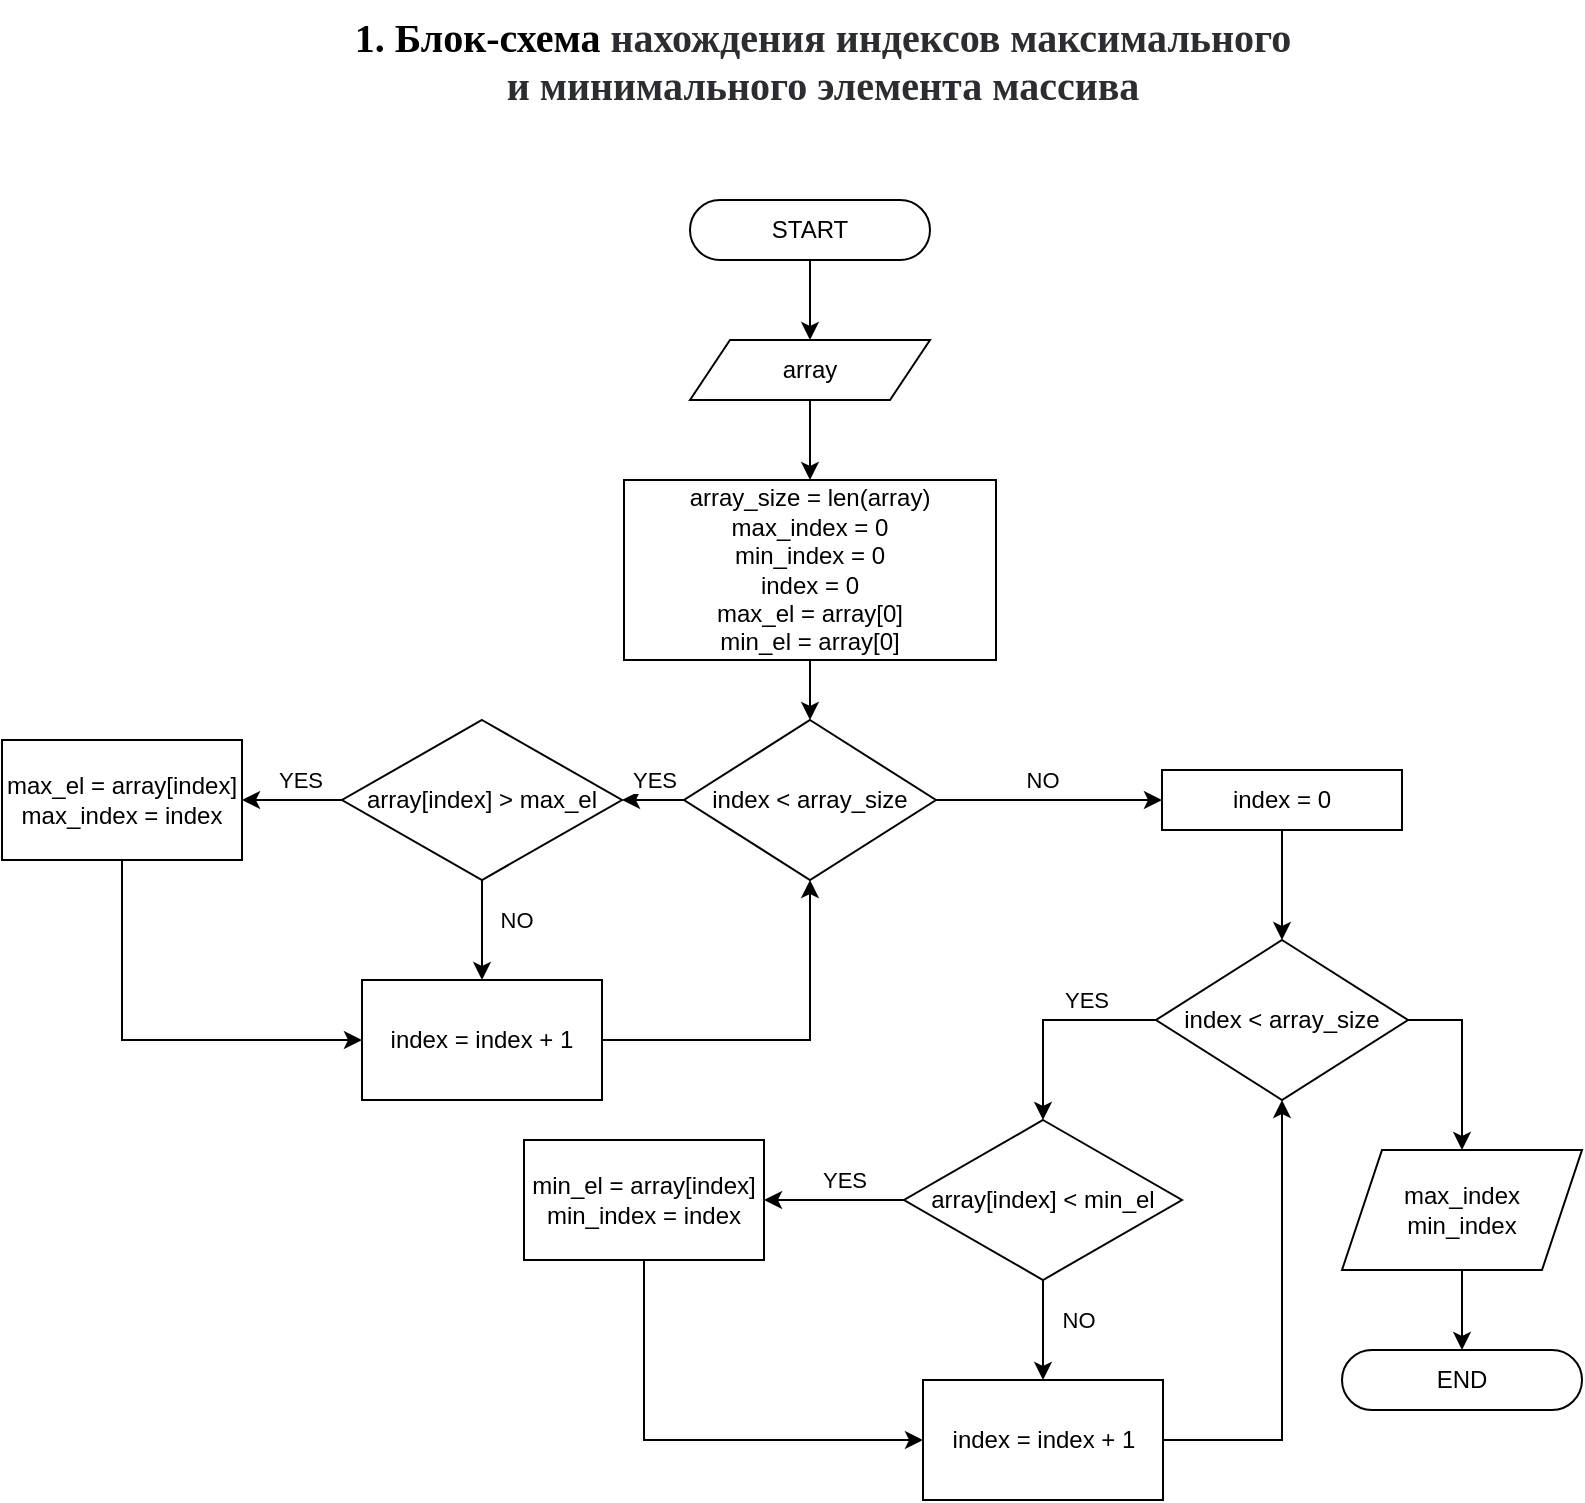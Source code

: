 <mxfile version="20.6.2" type="github" pages="4">
  <diagram id="C_xQxgZUEL-zpAp4bc_l" name="Страница 1">
    <mxGraphModel dx="1374" dy="829" grid="1" gridSize="10" guides="1" tooltips="1" connect="1" arrows="1" fold="1" page="1" pageScale="1" pageWidth="827" pageHeight="1169" math="0" shadow="0">
      <root>
        <mxCell id="0" />
        <mxCell id="1" parent="0" />
        <mxCell id="tp6-Ydi6VWiKopPlQBAF-1" value="&lt;div style=&quot;text-align: left;&quot;&gt;&lt;font style=&quot;background-color: initial; font-size: 20px;&quot; face=&quot;Times New Roman&quot;&gt;1. Блок-схема&amp;nbsp;&lt;span style=&quot;color: rgb(44, 45, 48); text-align: left; background-color: rgb(255, 255, 255);&quot;&gt;нахождения&amp;nbsp;&lt;/span&gt;&lt;/font&gt;&lt;span style=&quot;background-color: initial; font-size: 20px;&quot;&gt;&lt;font face=&quot;Times New Roman&quot; color=&quot;#2c2d30&quot;&gt;индексов максимального&lt;/font&gt;&lt;/span&gt;&lt;/div&gt;&lt;div style=&quot;&quot;&gt;&lt;span style=&quot;background-color: initial; font-size: 20px;&quot;&gt;&lt;font face=&quot;Times New Roman&quot; color=&quot;#2c2d30&quot;&gt;и минимального элемента массива&lt;/font&gt;&lt;/span&gt;&lt;/div&gt;" style="text;html=1;align=center;verticalAlign=middle;resizable=0;points=[];autosize=1;strokeColor=none;fillColor=none;fontStyle=1" vertex="1" parent="1">
          <mxGeometry x="175" y="10" width="490" height="60" as="geometry" />
        </mxCell>
        <mxCell id="tp6-Ydi6VWiKopPlQBAF-6" style="edgeStyle=orthogonalEdgeStyle;rounded=0;orthogonalLoop=1;jettySize=auto;html=1;exitX=0.5;exitY=1;exitDx=0;exitDy=0;entryX=0.5;entryY=0;entryDx=0;entryDy=0;" edge="1" parent="1" source="tp6-Ydi6VWiKopPlQBAF-2" target="tp6-Ydi6VWiKopPlQBAF-4">
          <mxGeometry relative="1" as="geometry" />
        </mxCell>
        <mxCell id="tp6-Ydi6VWiKopPlQBAF-2" value="START" style="rounded=1;whiteSpace=wrap;html=1;arcSize=50;" vertex="1" parent="1">
          <mxGeometry x="354" y="110" width="120" height="30" as="geometry" />
        </mxCell>
        <mxCell id="tp6-Ydi6VWiKopPlQBAF-3" value="END" style="rounded=1;whiteSpace=wrap;html=1;arcSize=50;" vertex="1" parent="1">
          <mxGeometry x="680" y="685" width="120" height="30" as="geometry" />
        </mxCell>
        <mxCell id="tp6-Ydi6VWiKopPlQBAF-8" style="edgeStyle=orthogonalEdgeStyle;rounded=0;orthogonalLoop=1;jettySize=auto;html=1;exitX=0.5;exitY=1;exitDx=0;exitDy=0;entryX=0.5;entryY=0;entryDx=0;entryDy=0;" edge="1" parent="1" source="tp6-Ydi6VWiKopPlQBAF-4" target="tp6-Ydi6VWiKopPlQBAF-7">
          <mxGeometry relative="1" as="geometry" />
        </mxCell>
        <mxCell id="tp6-Ydi6VWiKopPlQBAF-4" value="array" style="shape=parallelogram;perimeter=parallelogramPerimeter;whiteSpace=wrap;html=1;fixedSize=1;" vertex="1" parent="1">
          <mxGeometry x="354" y="180" width="120" height="30" as="geometry" />
        </mxCell>
        <mxCell id="tp6-Ydi6VWiKopPlQBAF-5" style="edgeStyle=orthogonalEdgeStyle;rounded=0;orthogonalLoop=1;jettySize=auto;html=1;exitX=0.5;exitY=1;exitDx=0;exitDy=0;" edge="1" parent="1" source="tp6-Ydi6VWiKopPlQBAF-4" target="tp6-Ydi6VWiKopPlQBAF-4">
          <mxGeometry relative="1" as="geometry" />
        </mxCell>
        <mxCell id="tp6-Ydi6VWiKopPlQBAF-10" style="edgeStyle=orthogonalEdgeStyle;rounded=0;orthogonalLoop=1;jettySize=auto;html=1;exitX=0.5;exitY=1;exitDx=0;exitDy=0;entryX=0.5;entryY=0;entryDx=0;entryDy=0;" edge="1" parent="1" source="tp6-Ydi6VWiKopPlQBAF-7" target="tp6-Ydi6VWiKopPlQBAF-9">
          <mxGeometry relative="1" as="geometry" />
        </mxCell>
        <mxCell id="tp6-Ydi6VWiKopPlQBAF-7" value="array_size = len(array)&lt;br&gt;max_index = 0&lt;br&gt;min_index = 0&lt;br&gt;index = 0&lt;br&gt;max_el = array[0]&lt;br&gt;min_el = array[0]" style="rounded=0;whiteSpace=wrap;html=1;" vertex="1" parent="1">
          <mxGeometry x="321" y="250" width="186" height="90" as="geometry" />
        </mxCell>
        <mxCell id="tp6-Ydi6VWiKopPlQBAF-16" value="YES" style="edgeStyle=orthogonalEdgeStyle;rounded=0;orthogonalLoop=1;jettySize=auto;html=1;exitX=0;exitY=0.5;exitDx=0;exitDy=0;entryX=1;entryY=0.5;entryDx=0;entryDy=0;" edge="1" parent="1" source="tp6-Ydi6VWiKopPlQBAF-9" target="tp6-Ydi6VWiKopPlQBAF-13">
          <mxGeometry x="-0.046" y="-10" relative="1" as="geometry">
            <mxPoint as="offset" />
          </mxGeometry>
        </mxCell>
        <mxCell id="tp6-Ydi6VWiKopPlQBAF-24" value="NO" style="edgeStyle=orthogonalEdgeStyle;rounded=0;orthogonalLoop=1;jettySize=auto;html=1;exitX=1;exitY=0.5;exitDx=0;exitDy=0;entryX=0;entryY=0.5;entryDx=0;entryDy=0;" edge="1" parent="1" source="tp6-Ydi6VWiKopPlQBAF-9" target="tp6-Ydi6VWiKopPlQBAF-23">
          <mxGeometry x="-0.062" y="10" relative="1" as="geometry">
            <mxPoint as="offset" />
          </mxGeometry>
        </mxCell>
        <mxCell id="tp6-Ydi6VWiKopPlQBAF-9" value="index &amp;lt; array_size" style="rhombus;whiteSpace=wrap;html=1;" vertex="1" parent="1">
          <mxGeometry x="351" y="370" width="126" height="80" as="geometry" />
        </mxCell>
        <mxCell id="tp6-Ydi6VWiKopPlQBAF-27" style="edgeStyle=orthogonalEdgeStyle;rounded=0;orthogonalLoop=1;jettySize=auto;html=1;exitX=0.5;exitY=1;exitDx=0;exitDy=0;entryX=0.5;entryY=0;entryDx=0;entryDy=0;" edge="1" parent="1" source="tp6-Ydi6VWiKopPlQBAF-11" target="tp6-Ydi6VWiKopPlQBAF-3">
          <mxGeometry relative="1" as="geometry" />
        </mxCell>
        <mxCell id="tp6-Ydi6VWiKopPlQBAF-11" value="max_index&lt;br&gt;min_index" style="shape=parallelogram;perimeter=parallelogramPerimeter;whiteSpace=wrap;html=1;fixedSize=1;" vertex="1" parent="1">
          <mxGeometry x="680" y="585" width="120" height="60" as="geometry" />
        </mxCell>
        <mxCell id="tp6-Ydi6VWiKopPlQBAF-18" value="YES" style="edgeStyle=orthogonalEdgeStyle;rounded=0;orthogonalLoop=1;jettySize=auto;html=1;exitX=0;exitY=0.5;exitDx=0;exitDy=0;entryX=1;entryY=0.5;entryDx=0;entryDy=0;" edge="1" parent="1" source="tp6-Ydi6VWiKopPlQBAF-13" target="tp6-Ydi6VWiKopPlQBAF-17">
          <mxGeometry x="-0.143" y="-10" relative="1" as="geometry">
            <mxPoint as="offset" />
          </mxGeometry>
        </mxCell>
        <mxCell id="tp6-Ydi6VWiKopPlQBAF-21" value="NO" style="edgeStyle=orthogonalEdgeStyle;rounded=0;orthogonalLoop=1;jettySize=auto;html=1;exitX=0.5;exitY=1;exitDx=0;exitDy=0;entryX=0.5;entryY=0;entryDx=0;entryDy=0;" edge="1" parent="1" source="tp6-Ydi6VWiKopPlQBAF-13" target="tp6-Ydi6VWiKopPlQBAF-19">
          <mxGeometry x="-0.2" y="17" relative="1" as="geometry">
            <mxPoint as="offset" />
          </mxGeometry>
        </mxCell>
        <mxCell id="tp6-Ydi6VWiKopPlQBAF-13" value="array[index] &amp;gt; max_el" style="rhombus;whiteSpace=wrap;html=1;" vertex="1" parent="1">
          <mxGeometry x="180" y="370" width="140" height="80" as="geometry" />
        </mxCell>
        <mxCell id="tp6-Ydi6VWiKopPlQBAF-20" style="edgeStyle=orthogonalEdgeStyle;rounded=0;orthogonalLoop=1;jettySize=auto;html=1;exitX=0.5;exitY=1;exitDx=0;exitDy=0;entryX=0;entryY=0.5;entryDx=0;entryDy=0;" edge="1" parent="1" source="tp6-Ydi6VWiKopPlQBAF-17" target="tp6-Ydi6VWiKopPlQBAF-19">
          <mxGeometry relative="1" as="geometry" />
        </mxCell>
        <mxCell id="tp6-Ydi6VWiKopPlQBAF-17" value="max_el = array[index]&lt;br&gt;max_index = index" style="rounded=0;whiteSpace=wrap;html=1;" vertex="1" parent="1">
          <mxGeometry x="10" y="380" width="120" height="60" as="geometry" />
        </mxCell>
        <mxCell id="tp6-Ydi6VWiKopPlQBAF-22" style="edgeStyle=orthogonalEdgeStyle;rounded=0;orthogonalLoop=1;jettySize=auto;html=1;exitX=1;exitY=0.5;exitDx=0;exitDy=0;entryX=0.5;entryY=1;entryDx=0;entryDy=0;" edge="1" parent="1" source="tp6-Ydi6VWiKopPlQBAF-19" target="tp6-Ydi6VWiKopPlQBAF-9">
          <mxGeometry relative="1" as="geometry" />
        </mxCell>
        <mxCell id="tp6-Ydi6VWiKopPlQBAF-19" value="index = index + 1" style="rounded=0;whiteSpace=wrap;html=1;" vertex="1" parent="1">
          <mxGeometry x="190" y="500" width="120" height="60" as="geometry" />
        </mxCell>
        <mxCell id="tp6-Ydi6VWiKopPlQBAF-26" style="edgeStyle=orthogonalEdgeStyle;rounded=0;orthogonalLoop=1;jettySize=auto;html=1;exitX=0.5;exitY=1;exitDx=0;exitDy=0;entryX=0.5;entryY=0;entryDx=0;entryDy=0;" edge="1" parent="1" source="tp6-Ydi6VWiKopPlQBAF-23" target="tp6-Ydi6VWiKopPlQBAF-25">
          <mxGeometry relative="1" as="geometry" />
        </mxCell>
        <mxCell id="tp6-Ydi6VWiKopPlQBAF-23" value="index = 0" style="rounded=0;whiteSpace=wrap;html=1;" vertex="1" parent="1">
          <mxGeometry x="590" y="395" width="120" height="30" as="geometry" />
        </mxCell>
        <mxCell id="tp6-Ydi6VWiKopPlQBAF-34" value="YES" style="edgeStyle=orthogonalEdgeStyle;rounded=0;orthogonalLoop=1;jettySize=auto;html=1;exitX=0;exitY=0.5;exitDx=0;exitDy=0;entryX=0.5;entryY=0;entryDx=0;entryDy=0;" edge="1" parent="1" source="tp6-Ydi6VWiKopPlQBAF-25" target="tp6-Ydi6VWiKopPlQBAF-30">
          <mxGeometry x="-0.345" y="-10" relative="1" as="geometry">
            <mxPoint as="offset" />
          </mxGeometry>
        </mxCell>
        <mxCell id="tp6-Ydi6VWiKopPlQBAF-36" style="edgeStyle=orthogonalEdgeStyle;rounded=0;orthogonalLoop=1;jettySize=auto;html=1;exitX=1;exitY=0.5;exitDx=0;exitDy=0;entryX=0.5;entryY=0;entryDx=0;entryDy=0;" edge="1" parent="1" source="tp6-Ydi6VWiKopPlQBAF-25" target="tp6-Ydi6VWiKopPlQBAF-11">
          <mxGeometry relative="1" as="geometry" />
        </mxCell>
        <mxCell id="tp6-Ydi6VWiKopPlQBAF-25" value="index &amp;lt; array_size" style="rhombus;whiteSpace=wrap;html=1;" vertex="1" parent="1">
          <mxGeometry x="587" y="480" width="126" height="80" as="geometry" />
        </mxCell>
        <mxCell id="tp6-Ydi6VWiKopPlQBAF-28" value="YES" style="edgeStyle=orthogonalEdgeStyle;rounded=0;orthogonalLoop=1;jettySize=auto;html=1;exitX=0;exitY=0.5;exitDx=0;exitDy=0;entryX=1;entryY=0.5;entryDx=0;entryDy=0;" edge="1" parent="1" source="tp6-Ydi6VWiKopPlQBAF-30">
          <mxGeometry x="-0.143" y="-10" relative="1" as="geometry">
            <mxPoint x="391" y="610" as="targetPoint" />
            <mxPoint as="offset" />
          </mxGeometry>
        </mxCell>
        <mxCell id="tp6-Ydi6VWiKopPlQBAF-29" value="NO" style="edgeStyle=orthogonalEdgeStyle;rounded=0;orthogonalLoop=1;jettySize=auto;html=1;exitX=0.5;exitY=1;exitDx=0;exitDy=0;entryX=0.5;entryY=0;entryDx=0;entryDy=0;" edge="1" parent="1" source="tp6-Ydi6VWiKopPlQBAF-30" target="tp6-Ydi6VWiKopPlQBAF-32">
          <mxGeometry x="-0.2" y="17" relative="1" as="geometry">
            <mxPoint as="offset" />
          </mxGeometry>
        </mxCell>
        <mxCell id="tp6-Ydi6VWiKopPlQBAF-30" value="array[index] &amp;lt; min_el" style="rhombus;whiteSpace=wrap;html=1;" vertex="1" parent="1">
          <mxGeometry x="461" y="570" width="139" height="80" as="geometry" />
        </mxCell>
        <mxCell id="tp6-Ydi6VWiKopPlQBAF-31" style="edgeStyle=orthogonalEdgeStyle;rounded=0;orthogonalLoop=1;jettySize=auto;html=1;exitX=0.5;exitY=1;exitDx=0;exitDy=0;entryX=0;entryY=0.5;entryDx=0;entryDy=0;" edge="1" parent="1" target="tp6-Ydi6VWiKopPlQBAF-32">
          <mxGeometry relative="1" as="geometry">
            <mxPoint x="331" y="640" as="sourcePoint" />
            <Array as="points">
              <mxPoint x="331" y="730" />
            </Array>
          </mxGeometry>
        </mxCell>
        <mxCell id="tp6-Ydi6VWiKopPlQBAF-35" style="edgeStyle=orthogonalEdgeStyle;rounded=0;orthogonalLoop=1;jettySize=auto;html=1;exitX=1;exitY=0.5;exitDx=0;exitDy=0;entryX=0.5;entryY=1;entryDx=0;entryDy=0;" edge="1" parent="1" source="tp6-Ydi6VWiKopPlQBAF-32" target="tp6-Ydi6VWiKopPlQBAF-25">
          <mxGeometry relative="1" as="geometry" />
        </mxCell>
        <mxCell id="tp6-Ydi6VWiKopPlQBAF-32" value="index = index + 1" style="rounded=0;whiteSpace=wrap;html=1;" vertex="1" parent="1">
          <mxGeometry x="470.5" y="700" width="120" height="60" as="geometry" />
        </mxCell>
        <mxCell id="tp6-Ydi6VWiKopPlQBAF-33" value="min_el = array[index]&lt;br&gt;min_index = index" style="rounded=0;whiteSpace=wrap;html=1;" vertex="1" parent="1">
          <mxGeometry x="271" y="580" width="120" height="60" as="geometry" />
        </mxCell>
      </root>
    </mxGraphModel>
  </diagram>
  <diagram id="ZyI3C5oNYWq0tOZq5RgO" name="Страница 2">
    <mxGraphModel dx="1374" dy="829" grid="1" gridSize="10" guides="1" tooltips="1" connect="1" arrows="1" fold="1" page="1" pageScale="1" pageWidth="827" pageHeight="1169" math="0" shadow="0">
      <root>
        <mxCell id="0" />
        <mxCell id="1" parent="0" />
        <mxCell id="Jgwy3GNsJ_gmTLqLctjJ-1" value="&lt;div style=&quot;text-align: left;&quot;&gt;&lt;font style=&quot;background-color: initial; font-size: 20px;&quot; face=&quot;Times New Roman&quot;&gt;2. Блок-схема &lt;/font&gt;&lt;font color=&quot;#2c2d30&quot; style=&quot;font-size: 20px; background-color: rgb(255, 255, 255);&quot; face=&quot;Times New Roman&quot;&gt;записи массива в обратном порядке&lt;/font&gt;&lt;/div&gt;" style="text;html=1;align=center;verticalAlign=middle;resizable=0;points=[];autosize=1;strokeColor=none;fillColor=none;fontStyle=1" vertex="1" parent="1">
          <mxGeometry x="180" y="20" width="480" height="40" as="geometry" />
        </mxCell>
        <mxCell id="IERokSSKKadkF4ZBqwTn-3" style="edgeStyle=orthogonalEdgeStyle;rounded=0;orthogonalLoop=1;jettySize=auto;html=1;exitX=0.5;exitY=1;exitDx=0;exitDy=0;entryX=0.5;entryY=0;entryDx=0;entryDy=0;" edge="1" parent="1" source="IERokSSKKadkF4ZBqwTn-1" target="IERokSSKKadkF4ZBqwTn-2">
          <mxGeometry relative="1" as="geometry" />
        </mxCell>
        <mxCell id="IERokSSKKadkF4ZBqwTn-1" value="START" style="rounded=1;whiteSpace=wrap;html=1;arcSize=50;" vertex="1" parent="1">
          <mxGeometry x="354" y="100" width="120" height="30" as="geometry" />
        </mxCell>
        <mxCell id="_JYe0N9brrZ564-STBgq-1" style="edgeStyle=orthogonalEdgeStyle;rounded=0;orthogonalLoop=1;jettySize=auto;html=1;exitX=0.5;exitY=1;exitDx=0;exitDy=0;entryX=0.5;entryY=0;entryDx=0;entryDy=0;" edge="1" parent="1" source="IERokSSKKadkF4ZBqwTn-2" target="IERokSSKKadkF4ZBqwTn-4">
          <mxGeometry relative="1" as="geometry" />
        </mxCell>
        <mxCell id="IERokSSKKadkF4ZBqwTn-2" value="array" style="shape=parallelogram;perimeter=parallelogramPerimeter;whiteSpace=wrap;html=1;fixedSize=1;" vertex="1" parent="1">
          <mxGeometry x="354" y="170" width="120" height="30" as="geometry" />
        </mxCell>
        <mxCell id="_JYe0N9brrZ564-STBgq-4" value="" style="edgeStyle=orthogonalEdgeStyle;rounded=0;orthogonalLoop=1;jettySize=auto;html=1;" edge="1" parent="1" source="IERokSSKKadkF4ZBqwTn-4" target="_JYe0N9brrZ564-STBgq-2">
          <mxGeometry relative="1" as="geometry" />
        </mxCell>
        <mxCell id="IERokSSKKadkF4ZBqwTn-4" value="index_reversed = -1&lt;br&gt;index = 0&lt;br&gt;array_reversed = []" style="rounded=0;whiteSpace=wrap;html=1;" vertex="1" parent="1">
          <mxGeometry x="321" y="240" width="186" height="60" as="geometry" />
        </mxCell>
        <mxCell id="_JYe0N9brrZ564-STBgq-6" value="YES" style="edgeStyle=orthogonalEdgeStyle;rounded=0;orthogonalLoop=1;jettySize=auto;html=1;" edge="1" parent="1" source="_JYe0N9brrZ564-STBgq-2" target="_JYe0N9brrZ564-STBgq-5">
          <mxGeometry y="16" relative="1" as="geometry">
            <mxPoint as="offset" />
          </mxGeometry>
        </mxCell>
        <mxCell id="_JYe0N9brrZ564-STBgq-9" value="NO" style="edgeStyle=orthogonalEdgeStyle;rounded=0;orthogonalLoop=1;jettySize=auto;html=1;" edge="1" parent="1" source="_JYe0N9brrZ564-STBgq-2" target="_JYe0N9brrZ564-STBgq-8">
          <mxGeometry x="0.012" y="10" relative="1" as="geometry">
            <mxPoint as="offset" />
          </mxGeometry>
        </mxCell>
        <mxCell id="_JYe0N9brrZ564-STBgq-2" value="index &amp;lt; len(array)" style="rhombus;whiteSpace=wrap;html=1;" vertex="1" parent="1">
          <mxGeometry x="351" y="340" width="126" height="80" as="geometry" />
        </mxCell>
        <mxCell id="_JYe0N9brrZ564-STBgq-7" style="edgeStyle=orthogonalEdgeStyle;rounded=0;orthogonalLoop=1;jettySize=auto;html=1;exitX=0;exitY=0.5;exitDx=0;exitDy=0;entryX=0;entryY=0.5;entryDx=0;entryDy=0;" edge="1" parent="1" source="_JYe0N9brrZ564-STBgq-5" target="_JYe0N9brrZ564-STBgq-2">
          <mxGeometry relative="1" as="geometry" />
        </mxCell>
        <mxCell id="_JYe0N9brrZ564-STBgq-5" value="array_reversed[index] = array[index_reversed]&lt;br&gt;index = index + 1&lt;br&gt;index_reversed = index_reversed - 1" style="rounded=0;whiteSpace=wrap;html=1;" vertex="1" parent="1">
          <mxGeometry x="276" y="460" width="276" height="60" as="geometry" />
        </mxCell>
        <mxCell id="_JYe0N9brrZ564-STBgq-12" value="" style="edgeStyle=orthogonalEdgeStyle;rounded=0;orthogonalLoop=1;jettySize=auto;html=1;" edge="1" parent="1" source="_JYe0N9brrZ564-STBgq-8" target="_JYe0N9brrZ564-STBgq-10">
          <mxGeometry relative="1" as="geometry" />
        </mxCell>
        <mxCell id="_JYe0N9brrZ564-STBgq-8" value="array_reversed" style="shape=parallelogram;perimeter=parallelogramPerimeter;whiteSpace=wrap;html=1;fixedSize=1;" vertex="1" parent="1">
          <mxGeometry x="552" y="365" width="120" height="30" as="geometry" />
        </mxCell>
        <mxCell id="_JYe0N9brrZ564-STBgq-10" value="END" style="rounded=1;whiteSpace=wrap;html=1;arcSize=50;" vertex="1" parent="1">
          <mxGeometry x="707" y="365" width="120" height="30" as="geometry" />
        </mxCell>
      </root>
    </mxGraphModel>
  </diagram>
  <diagram id="JqP5k0kEniSWB7tfnyge" name="Страница 3">
    <mxGraphModel dx="2201" dy="829" grid="1" gridSize="10" guides="1" tooltips="1" connect="1" arrows="1" fold="1" page="1" pageScale="1" pageWidth="827" pageHeight="1169" math="0" shadow="0">
      <root>
        <mxCell id="0" />
        <mxCell id="1" parent="0" />
        <mxCell id="3YaNNCVhhekyCqIpClEW-1" value="&lt;div style=&quot;&quot;&gt;&lt;font style=&quot;background-color: initial; font-size: 20px;&quot; face=&quot;Times New Roman&quot;&gt;3. Блок-схема&amp;nbsp;&lt;span style=&quot;color: rgb(44, 45, 48); background-color: rgb(255, 255, 255);&quot;&gt;нахождения&amp;nbsp;&lt;/span&gt;&lt;/font&gt;&lt;span style=&quot;color: rgb(44, 45, 48); font-family: &amp;quot;Times New Roman&amp;quot;; background-color: initial; font-size: 20px;&quot;&gt;суммы элементов массива,&lt;/span&gt;&lt;/div&gt;&lt;div style=&quot;&quot;&gt;&lt;span style=&quot;color: rgb(44, 45, 48); font-family: &amp;quot;Times New Roman&amp;quot;; background-color: initial; font-size: 20px;&quot;&gt;лежащих между максимальным и&lt;/span&gt;&lt;/div&gt;&lt;div style=&quot;&quot;&gt;&lt;span style=&quot;color: rgb(44, 45, 48); font-family: &amp;quot;Times New Roman&amp;quot;; background-color: initial; font-size: 20px;&quot;&gt;минимальным по значению элементами&lt;/span&gt;&lt;/div&gt;" style="text;html=1;align=center;verticalAlign=middle;resizable=0;points=[];autosize=1;strokeColor=none;fillColor=none;fontStyle=1" vertex="1" parent="1">
          <mxGeometry x="159" width="510" height="90" as="geometry" />
        </mxCell>
        <mxCell id="3YaNNCVhhekyCqIpClEW-2" value="&#39;&#39;&#39;&lt;br&gt;array = [1, 8, 3, 2, 6]&lt;br&gt;array.remove(max(array))&lt;br&gt;array.remove(min(array))&lt;br&gt;print(sum(array)&lt;br&gt;&#39;&#39;&#39;" style="text;html=1;strokeColor=none;fillColor=none;align=center;verticalAlign=middle;whiteSpace=wrap;rounded=0;" vertex="1" parent="1">
          <mxGeometry x="-240" y="1090" width="120" height="30" as="geometry" />
        </mxCell>
        <mxCell id="AbTMsUXikdyzUa5O6iBg-1" style="edgeStyle=orthogonalEdgeStyle;rounded=0;orthogonalLoop=1;jettySize=auto;html=1;exitX=0.5;exitY=1;exitDx=0;exitDy=0;entryX=0.5;entryY=0;entryDx=0;entryDy=0;" edge="1" parent="1" source="AbTMsUXikdyzUa5O6iBg-2" target="AbTMsUXikdyzUa5O6iBg-5">
          <mxGeometry relative="1" as="geometry" />
        </mxCell>
        <mxCell id="AbTMsUXikdyzUa5O6iBg-2" value="START" style="rounded=1;whiteSpace=wrap;html=1;arcSize=50;" vertex="1" parent="1">
          <mxGeometry x="354" y="110" width="120" height="30" as="geometry" />
        </mxCell>
        <mxCell id="AbTMsUXikdyzUa5O6iBg-4" style="edgeStyle=orthogonalEdgeStyle;rounded=0;orthogonalLoop=1;jettySize=auto;html=1;exitX=0.5;exitY=1;exitDx=0;exitDy=0;entryX=0.5;entryY=0;entryDx=0;entryDy=0;" edge="1" parent="1" source="AbTMsUXikdyzUa5O6iBg-5" target="AbTMsUXikdyzUa5O6iBg-8">
          <mxGeometry relative="1" as="geometry" />
        </mxCell>
        <mxCell id="AbTMsUXikdyzUa5O6iBg-5" value="array" style="shape=parallelogram;perimeter=parallelogramPerimeter;whiteSpace=wrap;html=1;fixedSize=1;" vertex="1" parent="1">
          <mxGeometry x="354" y="180" width="120" height="30" as="geometry" />
        </mxCell>
        <mxCell id="AbTMsUXikdyzUa5O6iBg-6" style="edgeStyle=orthogonalEdgeStyle;rounded=0;orthogonalLoop=1;jettySize=auto;html=1;exitX=0.5;exitY=1;exitDx=0;exitDy=0;" edge="1" parent="1" source="AbTMsUXikdyzUa5O6iBg-5" target="AbTMsUXikdyzUa5O6iBg-5">
          <mxGeometry relative="1" as="geometry" />
        </mxCell>
        <mxCell id="AbTMsUXikdyzUa5O6iBg-7" style="edgeStyle=orthogonalEdgeStyle;rounded=0;orthogonalLoop=1;jettySize=auto;html=1;exitX=0.5;exitY=1;exitDx=0;exitDy=0;entryX=0.5;entryY=0;entryDx=0;entryDy=0;" edge="1" parent="1" source="AbTMsUXikdyzUa5O6iBg-8" target="AbTMsUXikdyzUa5O6iBg-11">
          <mxGeometry relative="1" as="geometry" />
        </mxCell>
        <mxCell id="AbTMsUXikdyzUa5O6iBg-8" value="array_size = len(array)&lt;br&gt;index = 0&lt;br&gt;max_el = array[0]&lt;br&gt;min_el = array[0]&lt;br&gt;summ = 0" style="rounded=0;whiteSpace=wrap;html=1;" vertex="1" parent="1">
          <mxGeometry x="329" y="250" width="170" height="90" as="geometry" />
        </mxCell>
        <mxCell id="AbTMsUXikdyzUa5O6iBg-9" value="YES" style="edgeStyle=orthogonalEdgeStyle;rounded=0;orthogonalLoop=1;jettySize=auto;html=1;exitX=0;exitY=0.5;exitDx=0;exitDy=0;entryX=1;entryY=0.5;entryDx=0;entryDy=0;" edge="1" parent="1" source="AbTMsUXikdyzUa5O6iBg-11" target="AbTMsUXikdyzUa5O6iBg-16">
          <mxGeometry x="-0.046" y="-10" relative="1" as="geometry">
            <mxPoint as="offset" />
          </mxGeometry>
        </mxCell>
        <mxCell id="AbTMsUXikdyzUa5O6iBg-10" value="NO" style="edgeStyle=orthogonalEdgeStyle;rounded=0;orthogonalLoop=1;jettySize=auto;html=1;exitX=1;exitY=0.5;exitDx=0;exitDy=0;entryX=0;entryY=0.5;entryDx=0;entryDy=0;" edge="1" parent="1" source="AbTMsUXikdyzUa5O6iBg-11" target="AbTMsUXikdyzUa5O6iBg-22">
          <mxGeometry x="-0.062" y="10" relative="1" as="geometry">
            <mxPoint as="offset" />
          </mxGeometry>
        </mxCell>
        <mxCell id="AbTMsUXikdyzUa5O6iBg-11" value="index &amp;lt; array_size" style="rhombus;whiteSpace=wrap;html=1;" vertex="1" parent="1">
          <mxGeometry x="351" y="370" width="126" height="80" as="geometry" />
        </mxCell>
        <mxCell id="AbTMsUXikdyzUa5O6iBg-14" value="YES" style="edgeStyle=orthogonalEdgeStyle;rounded=0;orthogonalLoop=1;jettySize=auto;html=1;exitX=0;exitY=0.5;exitDx=0;exitDy=0;entryX=1;entryY=0.5;entryDx=0;entryDy=0;" edge="1" parent="1" source="AbTMsUXikdyzUa5O6iBg-16" target="AbTMsUXikdyzUa5O6iBg-18">
          <mxGeometry x="-0.143" y="-10" relative="1" as="geometry">
            <mxPoint as="offset" />
          </mxGeometry>
        </mxCell>
        <mxCell id="AbTMsUXikdyzUa5O6iBg-15" value="NO" style="edgeStyle=orthogonalEdgeStyle;rounded=0;orthogonalLoop=1;jettySize=auto;html=1;exitX=0.5;exitY=1;exitDx=0;exitDy=0;entryX=0.5;entryY=0;entryDx=0;entryDy=0;" edge="1" parent="1" source="AbTMsUXikdyzUa5O6iBg-16" target="AbTMsUXikdyzUa5O6iBg-20">
          <mxGeometry x="-0.2" y="17" relative="1" as="geometry">
            <mxPoint as="offset" />
          </mxGeometry>
        </mxCell>
        <mxCell id="AbTMsUXikdyzUa5O6iBg-16" value="array[index] &amp;gt; max_el" style="rhombus;whiteSpace=wrap;html=1;" vertex="1" parent="1">
          <mxGeometry x="180" y="370" width="140" height="80" as="geometry" />
        </mxCell>
        <mxCell id="AbTMsUXikdyzUa5O6iBg-17" style="edgeStyle=orthogonalEdgeStyle;rounded=0;orthogonalLoop=1;jettySize=auto;html=1;exitX=0.5;exitY=1;exitDx=0;exitDy=0;entryX=0;entryY=0.5;entryDx=0;entryDy=0;" edge="1" parent="1" source="AbTMsUXikdyzUa5O6iBg-18" target="AbTMsUXikdyzUa5O6iBg-20">
          <mxGeometry relative="1" as="geometry" />
        </mxCell>
        <mxCell id="AbTMsUXikdyzUa5O6iBg-18" value="max_el = array[index]" style="rounded=0;whiteSpace=wrap;html=1;" vertex="1" parent="1">
          <mxGeometry x="10" y="395" width="120" height="30" as="geometry" />
        </mxCell>
        <mxCell id="AbTMsUXikdyzUa5O6iBg-19" style="edgeStyle=orthogonalEdgeStyle;rounded=0;orthogonalLoop=1;jettySize=auto;html=1;exitX=1;exitY=0.5;exitDx=0;exitDy=0;entryX=0.5;entryY=1;entryDx=0;entryDy=0;" edge="1" parent="1" source="AbTMsUXikdyzUa5O6iBg-20" target="AbTMsUXikdyzUa5O6iBg-11">
          <mxGeometry relative="1" as="geometry" />
        </mxCell>
        <mxCell id="AbTMsUXikdyzUa5O6iBg-20" value="index = index + 1" style="rounded=0;whiteSpace=wrap;html=1;" vertex="1" parent="1">
          <mxGeometry x="190" y="500" width="120" height="30" as="geometry" />
        </mxCell>
        <mxCell id="AbTMsUXikdyzUa5O6iBg-21" style="edgeStyle=orthogonalEdgeStyle;rounded=0;orthogonalLoop=1;jettySize=auto;html=1;exitX=0.5;exitY=1;exitDx=0;exitDy=0;entryX=0.5;entryY=0;entryDx=0;entryDy=0;" edge="1" parent="1" source="AbTMsUXikdyzUa5O6iBg-22" target="AbTMsUXikdyzUa5O6iBg-25">
          <mxGeometry relative="1" as="geometry" />
        </mxCell>
        <mxCell id="AbTMsUXikdyzUa5O6iBg-22" value="index = 0" style="rounded=0;whiteSpace=wrap;html=1;" vertex="1" parent="1">
          <mxGeometry x="590" y="395" width="120" height="30" as="geometry" />
        </mxCell>
        <mxCell id="AbTMsUXikdyzUa5O6iBg-23" value="YES" style="edgeStyle=orthogonalEdgeStyle;rounded=0;orthogonalLoop=1;jettySize=auto;html=1;exitX=0;exitY=0.5;exitDx=0;exitDy=0;entryX=0.5;entryY=0;entryDx=0;entryDy=0;" edge="1" parent="1" source="AbTMsUXikdyzUa5O6iBg-25" target="AbTMsUXikdyzUa5O6iBg-28">
          <mxGeometry x="-0.345" y="-10" relative="1" as="geometry">
            <mxPoint as="offset" />
          </mxGeometry>
        </mxCell>
        <mxCell id="AbTMsUXikdyzUa5O6iBg-24" value="NO" style="edgeStyle=orthogonalEdgeStyle;rounded=0;orthogonalLoop=1;jettySize=auto;html=1;exitX=1;exitY=0.5;exitDx=0;exitDy=0;entryX=0.5;entryY=0;entryDx=0;entryDy=0;" edge="1" parent="1" source="AbTMsUXikdyzUa5O6iBg-25" target="M-pg7N9HtxaJzu_dEn85-9">
          <mxGeometry x="0.015" y="10" relative="1" as="geometry">
            <mxPoint x="740" y="585" as="targetPoint" />
            <mxPoint as="offset" />
          </mxGeometry>
        </mxCell>
        <mxCell id="AbTMsUXikdyzUa5O6iBg-25" value="index &amp;lt; array_size" style="rhombus;whiteSpace=wrap;html=1;" vertex="1" parent="1">
          <mxGeometry x="587" y="480" width="126" height="80" as="geometry" />
        </mxCell>
        <mxCell id="AbTMsUXikdyzUa5O6iBg-26" value="YES" style="edgeStyle=orthogonalEdgeStyle;rounded=0;orthogonalLoop=1;jettySize=auto;html=1;exitX=0;exitY=0.5;exitDx=0;exitDy=0;entryX=1;entryY=0.5;entryDx=0;entryDy=0;" edge="1" parent="1" source="AbTMsUXikdyzUa5O6iBg-28">
          <mxGeometry x="-0.143" y="-10" relative="1" as="geometry">
            <mxPoint x="391" y="610" as="targetPoint" />
            <mxPoint as="offset" />
          </mxGeometry>
        </mxCell>
        <mxCell id="AbTMsUXikdyzUa5O6iBg-27" value="NO" style="edgeStyle=orthogonalEdgeStyle;rounded=0;orthogonalLoop=1;jettySize=auto;html=1;exitX=0.5;exitY=1;exitDx=0;exitDy=0;entryX=0.5;entryY=0;entryDx=0;entryDy=0;" edge="1" parent="1" source="AbTMsUXikdyzUa5O6iBg-28" target="AbTMsUXikdyzUa5O6iBg-31">
          <mxGeometry x="-0.2" y="17" relative="1" as="geometry">
            <mxPoint as="offset" />
          </mxGeometry>
        </mxCell>
        <mxCell id="AbTMsUXikdyzUa5O6iBg-28" value="array[index] &amp;lt; min_el" style="rhombus;whiteSpace=wrap;html=1;" vertex="1" parent="1">
          <mxGeometry x="461" y="570" width="139" height="80" as="geometry" />
        </mxCell>
        <mxCell id="AbTMsUXikdyzUa5O6iBg-30" style="edgeStyle=orthogonalEdgeStyle;rounded=0;orthogonalLoop=1;jettySize=auto;html=1;exitX=1;exitY=0.5;exitDx=0;exitDy=0;entryX=0.5;entryY=1;entryDx=0;entryDy=0;" edge="1" parent="1" source="AbTMsUXikdyzUa5O6iBg-31" target="AbTMsUXikdyzUa5O6iBg-25">
          <mxGeometry relative="1" as="geometry" />
        </mxCell>
        <mxCell id="AbTMsUXikdyzUa5O6iBg-31" value="index = index + 1" style="rounded=0;whiteSpace=wrap;html=1;" vertex="1" parent="1">
          <mxGeometry x="470.5" y="710" width="120" height="30" as="geometry" />
        </mxCell>
        <mxCell id="M-pg7N9HtxaJzu_dEn85-8" style="edgeStyle=orthogonalEdgeStyle;rounded=0;orthogonalLoop=1;jettySize=auto;html=1;exitX=0.5;exitY=1;exitDx=0;exitDy=0;entryX=0;entryY=0.5;entryDx=0;entryDy=0;" edge="1" parent="1" source="AbTMsUXikdyzUa5O6iBg-32" target="AbTMsUXikdyzUa5O6iBg-31">
          <mxGeometry relative="1" as="geometry" />
        </mxCell>
        <mxCell id="AbTMsUXikdyzUa5O6iBg-32" value="min_el = array[index]" style="rounded=0;whiteSpace=wrap;html=1;" vertex="1" parent="1">
          <mxGeometry x="271" y="595" width="120" height="30" as="geometry" />
        </mxCell>
        <mxCell id="M-pg7N9HtxaJzu_dEn85-3" value="END" style="rounded=1;whiteSpace=wrap;html=1;arcSize=50;" vertex="1" parent="1">
          <mxGeometry x="850" y="870" width="120" height="30" as="geometry" />
        </mxCell>
        <mxCell id="M-pg7N9HtxaJzu_dEn85-4" style="edgeStyle=orthogonalEdgeStyle;rounded=0;orthogonalLoop=1;jettySize=auto;html=1;exitX=0.5;exitY=1;exitDx=0;exitDy=0;entryX=0.5;entryY=0;entryDx=0;entryDy=0;" edge="1" parent="1" source="M-pg7N9HtxaJzu_dEn85-5" target="M-pg7N9HtxaJzu_dEn85-3">
          <mxGeometry relative="1" as="geometry" />
        </mxCell>
        <mxCell id="M-pg7N9HtxaJzu_dEn85-5" value="summ" style="shape=parallelogram;perimeter=parallelogramPerimeter;whiteSpace=wrap;html=1;fixedSize=1;" vertex="1" parent="1">
          <mxGeometry x="850" y="785" width="120" height="30" as="geometry" />
        </mxCell>
        <mxCell id="M-pg7N9HtxaJzu_dEn85-12" style="edgeStyle=orthogonalEdgeStyle;rounded=0;orthogonalLoop=1;jettySize=auto;html=1;exitX=0.5;exitY=1;exitDx=0;exitDy=0;entryX=0.5;entryY=0;entryDx=0;entryDy=0;" edge="1" parent="1" source="M-pg7N9HtxaJzu_dEn85-9" target="M-pg7N9HtxaJzu_dEn85-13">
          <mxGeometry relative="1" as="geometry">
            <mxPoint x="740" y="740" as="targetPoint" />
          </mxGeometry>
        </mxCell>
        <mxCell id="M-pg7N9HtxaJzu_dEn85-9" value="Удалить максимальный и минимальный элементы массива&lt;br&gt;index = 0" style="rounded=0;whiteSpace=wrap;html=1;" vertex="1" parent="1">
          <mxGeometry x="680" y="625" width="120" height="80" as="geometry" />
        </mxCell>
        <mxCell id="M-pg7N9HtxaJzu_dEn85-10" value="# array.remove(max_el)&lt;br&gt;# array.remove(min_el)" style="text;html=1;strokeColor=none;fillColor=none;align=center;verticalAlign=middle;whiteSpace=wrap;rounded=0;" vertex="1" parent="1">
          <mxGeometry x="810" y="650" width="150" height="30" as="geometry" />
        </mxCell>
        <mxCell id="M-pg7N9HtxaJzu_dEn85-15" value="YES" style="edgeStyle=orthogonalEdgeStyle;rounded=0;orthogonalLoop=1;jettySize=auto;html=1;exitX=0;exitY=0.5;exitDx=0;exitDy=0;entryX=1;entryY=0.5;entryDx=0;entryDy=0;" edge="1" parent="1" source="M-pg7N9HtxaJzu_dEn85-13" target="M-pg7N9HtxaJzu_dEn85-14">
          <mxGeometry x="-0.053" y="-10" relative="1" as="geometry">
            <mxPoint as="offset" />
          </mxGeometry>
        </mxCell>
        <mxCell id="M-pg7N9HtxaJzu_dEn85-18" value="NO" style="edgeStyle=orthogonalEdgeStyle;rounded=0;orthogonalLoop=1;jettySize=auto;html=1;exitX=1;exitY=0.5;exitDx=0;exitDy=0;entryX=0;entryY=0.5;entryDx=0;entryDy=0;" edge="1" parent="1" source="M-pg7N9HtxaJzu_dEn85-13" target="M-pg7N9HtxaJzu_dEn85-5">
          <mxGeometry x="-0.053" y="10" relative="1" as="geometry">
            <mxPoint as="offset" />
          </mxGeometry>
        </mxCell>
        <mxCell id="M-pg7N9HtxaJzu_dEn85-13" value="index &amp;lt; array_size" style="rhombus;whiteSpace=wrap;html=1;" vertex="1" parent="1">
          <mxGeometry x="677" y="760" width="126" height="80" as="geometry" />
        </mxCell>
        <mxCell id="M-pg7N9HtxaJzu_dEn85-17" style="edgeStyle=orthogonalEdgeStyle;rounded=0;orthogonalLoop=1;jettySize=auto;html=1;exitX=0.5;exitY=1;exitDx=0;exitDy=0;entryX=0.5;entryY=1;entryDx=0;entryDy=0;" edge="1" parent="1" source="M-pg7N9HtxaJzu_dEn85-14" target="M-pg7N9HtxaJzu_dEn85-13">
          <mxGeometry relative="1" as="geometry">
            <Array as="points">
              <mxPoint x="535" y="860" />
              <mxPoint x="740" y="860" />
            </Array>
          </mxGeometry>
        </mxCell>
        <mxCell id="M-pg7N9HtxaJzu_dEn85-14" value="summ = summ + array[index]&lt;br&gt;index = index + 1" style="rounded=0;whiteSpace=wrap;html=1;" vertex="1" parent="1">
          <mxGeometry x="450" y="770" width="170" height="60" as="geometry" />
        </mxCell>
      </root>
    </mxGraphModel>
  </diagram>
  <diagram id="SfHQTnqGMidBgkDXGSPC" name="Страница 4">
    <mxGraphModel dx="1374" dy="829" grid="1" gridSize="10" guides="1" tooltips="1" connect="1" arrows="1" fold="1" page="1" pageScale="1" pageWidth="827" pageHeight="1169" math="0" shadow="0">
      <root>
        <mxCell id="0" />
        <mxCell id="1" parent="0" />
        <mxCell id="mQbcyJstAwNmhlI5Reao-1" value="&lt;div style=&quot;&quot;&gt;&lt;font style=&quot;background-color: initial; font-size: 20px;&quot; face=&quot;Times New Roman&quot;&gt;4. Блок-схема&amp;nbsp;&lt;span style=&quot;color: rgb(44, 45, 48); background-color: rgb(255, 255, 255);&quot;&gt;нахождения среднего арифметического&lt;/span&gt;&lt;/font&gt;&lt;/div&gt;&lt;div style=&quot;&quot;&gt;&lt;span style=&quot;background-color: initial; font-size: 20px;&quot;&gt;&lt;font face=&quot;Times New Roman&quot; color=&quot;#2c2d30&quot;&gt;среди всех элементов массива&lt;/font&gt;&lt;/span&gt;&lt;/div&gt;" style="text;html=1;align=center;verticalAlign=middle;resizable=0;points=[];autosize=1;strokeColor=none;fillColor=none;fontStyle=1" vertex="1" parent="1">
          <mxGeometry x="165" y="10" width="510" height="60" as="geometry" />
        </mxCell>
        <mxCell id="mQbcyJstAwNmhlI5Reao-2" style="edgeStyle=orthogonalEdgeStyle;rounded=0;orthogonalLoop=1;jettySize=auto;html=1;exitX=0.5;exitY=1;exitDx=0;exitDy=0;entryX=0.5;entryY=0;entryDx=0;entryDy=0;fontFamily=Times New Roman;fontSize=12;" edge="1" parent="1" target="mQbcyJstAwNmhlI5Reao-5">
          <mxGeometry relative="1" as="geometry">
            <mxPoint x="414" y="140" as="sourcePoint" />
          </mxGeometry>
        </mxCell>
        <mxCell id="_z2yCz7x8bqW8zUVlvVR-1" style="edgeStyle=orthogonalEdgeStyle;rounded=0;orthogonalLoop=1;jettySize=auto;html=1;exitX=0.5;exitY=1;exitDx=0;exitDy=0;entryX=0.5;entryY=0;entryDx=0;entryDy=0;" edge="1" parent="1" source="mQbcyJstAwNmhlI5Reao-5" target="xDCqJCJKDzDJoDj_kGIs-2">
          <mxGeometry relative="1" as="geometry" />
        </mxCell>
        <mxCell id="mQbcyJstAwNmhlI5Reao-5" value="array" style="shape=parallelogram;perimeter=parallelogramPerimeter;whiteSpace=wrap;html=1;fixedSize=1;fontFamily=Times New Roman;fontSize=12;" vertex="1" parent="1">
          <mxGeometry x="354" y="180" width="120" height="30" as="geometry" />
        </mxCell>
        <mxCell id="mQbcyJstAwNmhlI5Reao-8" style="edgeStyle=orthogonalEdgeStyle;rounded=0;orthogonalLoop=1;jettySize=auto;html=1;exitX=0.5;exitY=1;exitDx=0;exitDy=0;entryX=0.5;entryY=0;entryDx=0;entryDy=0;fontFamily=Times New Roman;fontSize=12;" edge="1" parent="1">
          <mxGeometry relative="1" as="geometry">
            <mxPoint x="665" y="480" as="sourcePoint" />
            <mxPoint x="665" y="520" as="targetPoint" />
          </mxGeometry>
        </mxCell>
        <mxCell id="o3yjLnsf5tDQ8r7fOcEV-1" value="END" style="rounded=1;whiteSpace=wrap;html=1;arcSize=50;" vertex="1" parent="1">
          <mxGeometry x="605" y="520" width="120" height="30" as="geometry" />
        </mxCell>
        <mxCell id="xDCqJCJKDzDJoDj_kGIs-1" value="START" style="rounded=1;whiteSpace=wrap;html=1;arcSize=50;" vertex="1" parent="1">
          <mxGeometry x="354" y="110" width="120" height="30" as="geometry" />
        </mxCell>
        <mxCell id="JyxbGV8CMTl5F8uY8Qov-1" style="edgeStyle=orthogonalEdgeStyle;rounded=0;orthogonalLoop=1;jettySize=auto;html=1;exitX=0.5;exitY=1;exitDx=0;exitDy=0;entryX=0.5;entryY=0;entryDx=0;entryDy=0;" edge="1" parent="1" source="xDCqJCJKDzDJoDj_kGIs-2" target="_z2yCz7x8bqW8zUVlvVR-2">
          <mxGeometry relative="1" as="geometry" />
        </mxCell>
        <mxCell id="xDCqJCJKDzDJoDj_kGIs-2" value="index = 0&lt;br&gt;array_size = len(array)&lt;br&gt;summ = 0&lt;br&gt;arihmetic_mean = 0" style="rounded=0;whiteSpace=wrap;html=1;" vertex="1" parent="1">
          <mxGeometry x="329" y="250" width="170" height="60" as="geometry" />
        </mxCell>
        <mxCell id="NMT-o45YxaO8hEFpQu7j-2" value="YES" style="edgeStyle=orthogonalEdgeStyle;rounded=0;orthogonalLoop=1;jettySize=auto;html=1;exitX=0;exitY=0.5;exitDx=0;exitDy=0;entryX=1;entryY=0.5;entryDx=0;entryDy=0;" edge="1" parent="1" source="_z2yCz7x8bqW8zUVlvVR-2" target="NMT-o45YxaO8hEFpQu7j-1">
          <mxGeometry x="-0.127" y="-10" relative="1" as="geometry">
            <mxPoint as="offset" />
          </mxGeometry>
        </mxCell>
        <mxCell id="NMT-o45YxaO8hEFpQu7j-5" value="NO" style="edgeStyle=orthogonalEdgeStyle;rounded=0;orthogonalLoop=1;jettySize=auto;html=1;exitX=1;exitY=0.5;exitDx=0;exitDy=0;entryX=0;entryY=0.5;entryDx=0;entryDy=0;" edge="1" parent="1" source="_z2yCz7x8bqW8zUVlvVR-2" target="NMT-o45YxaO8hEFpQu7j-7">
          <mxGeometry x="-0.096" y="10" relative="1" as="geometry">
            <mxPoint x="550" y="390" as="targetPoint" />
            <mxPoint as="offset" />
          </mxGeometry>
        </mxCell>
        <mxCell id="_z2yCz7x8bqW8zUVlvVR-2" value="index &amp;lt; array_size" style="rhombus;whiteSpace=wrap;html=1;" vertex="1" parent="1">
          <mxGeometry x="351" y="350" width="126" height="80" as="geometry" />
        </mxCell>
        <mxCell id="NMT-o45YxaO8hEFpQu7j-3" style="edgeStyle=orthogonalEdgeStyle;rounded=0;orthogonalLoop=1;jettySize=auto;html=1;exitX=0.5;exitY=1;exitDx=0;exitDy=0;entryX=0.5;entryY=1;entryDx=0;entryDy=0;" edge="1" parent="1" source="NMT-o45YxaO8hEFpQu7j-1" target="_z2yCz7x8bqW8zUVlvVR-2">
          <mxGeometry relative="1" as="geometry">
            <Array as="points">
              <mxPoint x="195" y="450" />
              <mxPoint x="414" y="450" />
            </Array>
          </mxGeometry>
        </mxCell>
        <mxCell id="NMT-o45YxaO8hEFpQu7j-1" value="summ = summ + array[index]&lt;br&gt;index = index + 1" style="rounded=0;whiteSpace=wrap;html=1;" vertex="1" parent="1">
          <mxGeometry x="110" y="360" width="170" height="60" as="geometry" />
        </mxCell>
        <mxCell id="NMT-o45YxaO8hEFpQu7j-9" style="edgeStyle=orthogonalEdgeStyle;rounded=0;orthogonalLoop=1;jettySize=auto;html=1;exitX=0.5;exitY=1;exitDx=0;exitDy=0;entryX=0.5;entryY=0;entryDx=0;entryDy=0;" edge="1" parent="1" source="NMT-o45YxaO8hEFpQu7j-7" target="NMT-o45YxaO8hEFpQu7j-8">
          <mxGeometry relative="1" as="geometry" />
        </mxCell>
        <mxCell id="NMT-o45YxaO8hEFpQu7j-7" value="arihmetic_mean = summ / array_size" style="rounded=0;whiteSpace=wrap;html=1;" vertex="1" parent="1">
          <mxGeometry x="560" y="375" width="210" height="30" as="geometry" />
        </mxCell>
        <mxCell id="NMT-o45YxaO8hEFpQu7j-8" value="arihmetic_mean" style="shape=parallelogram;perimeter=parallelogramPerimeter;whiteSpace=wrap;html=1;fixedSize=1;" vertex="1" parent="1">
          <mxGeometry x="605" y="450" width="120" height="30" as="geometry" />
        </mxCell>
      </root>
    </mxGraphModel>
  </diagram>
</mxfile>
